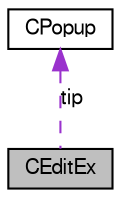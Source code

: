 digraph G
{
  edge [fontname="FreeSans",fontsize="10",labelfontname="FreeSans",labelfontsize="10"];
  node [fontname="FreeSans",fontsize="10",shape=record];
  Node1 [label="CEditEx",height=0.2,width=0.4,color="black", fillcolor="grey75", style="filled" fontcolor="black"];
  Node2 -> Node1 [dir=back,color="darkorchid3",fontsize="10",style="dashed",label="tip",fontname="FreeSans"];
  Node2 [label="CPopup",height=0.2,width=0.4,color="black", fillcolor="white", style="filled",URL="$class_c_popup.html"];
}
